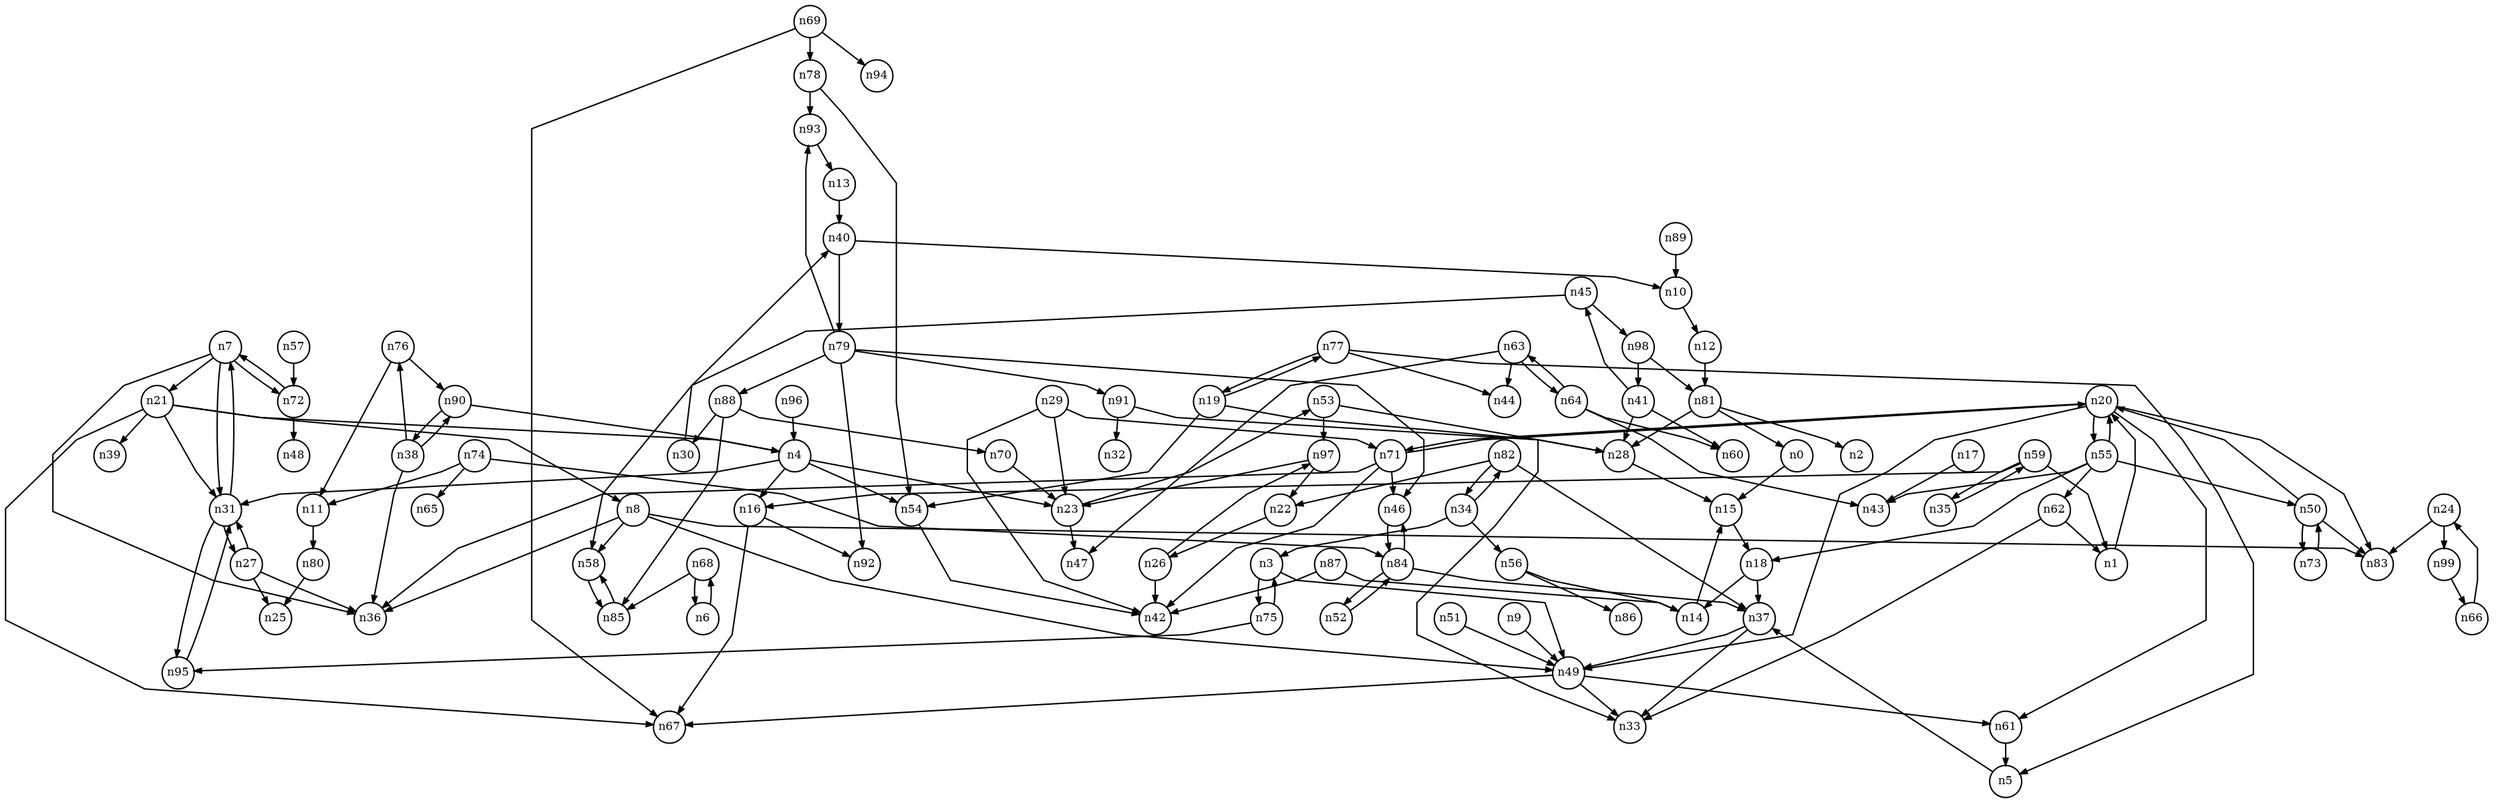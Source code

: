digraph G{
splines=polyline;
ranksep=0.22;
nodesep=0.22;
nodesize=0.32;
fontsize=8
edge [arrowsize=0.5]
node [fontsize=8 shape=circle width=0.32 fixedsize=shape];

n15 -> n18
n0 -> n15
n49 -> n33
n49 -> n61
n49 -> n67
n3 -> n49
n3 -> n75
n16 -> n67
n16 -> n92
n4 -> n16
n4 -> n23
n4 -> n54
n4 -> n31
n23 -> n47
n23 -> n53
n54 -> n42
n37 -> n33
n37 -> n49
n5 -> n37
n68 -> n85
n68 -> n6
n6 -> n68
n21 -> n4
n21 -> n8
n21 -> n39
n21 -> n67
n21 -> n31
n7 -> n21
n7 -> n36
n7 -> n72
n7 -> n31
n72 -> n48
n72 -> n7
n8 -> n36
n8 -> n49
n8 -> n58
n8 -> n83
n58 -> n85
n9 -> n49
n12 -> n81
n10 -> n12
n80 -> n25
n11 -> n80
n81 -> n0
n81 -> n2
n81 -> n28
n14 -> n15
n17 -> n43
n18 -> n14
n18 -> n37
n28 -> n15
n19 -> n28
n19 -> n54
n19 -> n77
n20 -> n49
n20 -> n55
n20 -> n61
n20 -> n71
n20 -> n83
n55 -> n18
n55 -> n43
n55 -> n50
n55 -> n62
n55 -> n20
n61 -> n5
n71 -> n36
n71 -> n42
n71 -> n46
n71 -> n20
n53 -> n33
n53 -> n97
n24 -> n83
n24 -> n99
n99 -> n66
n26 -> n42
n26 -> n97
n97 -> n22
n97 -> n23
n27 -> n25
n27 -> n36
n27 -> n31
n29 -> n23
n29 -> n42
n29 -> n71
n31 -> n7
n31 -> n27
n31 -> n95
n95 -> n31
n34 -> n3
n34 -> n56
n34 -> n82
n56 -> n14
n56 -> n86
n82 -> n22
n82 -> n37
n82 -> n34
n38 -> n36
n38 -> n76
n38 -> n90
n76 -> n11
n76 -> n90
n40 -> n10
n40 -> n79
n79 -> n46
n79 -> n88
n79 -> n91
n79 -> n92
n79 -> n93
n41 -> n28
n41 -> n45
n41 -> n60
n45 -> n58
n45 -> n98
n73 -> n50
n50 -> n73
n50 -> n83
n50 -> n20
n51 -> n49
n84 -> n37
n84 -> n46
n84 -> n52
n52 -> n84
n62 -> n1
n62 -> n33
n57 -> n72
n1 -> n20
n59 -> n1
n59 -> n16
n59 -> n35
n35 -> n59
n63 -> n44
n63 -> n47
n63 -> n64
n64 -> n43
n64 -> n60
n64 -> n63
n66 -> n24
n85 -> n58
n69 -> n67
n69 -> n78
n69 -> n94
n78 -> n54
n78 -> n93
n70 -> n23
n46 -> n84
n74 -> n11
n74 -> n65
n74 -> n84
n75 -> n3
n75 -> n95
n77 -> n5
n77 -> n19
n77 -> n44
n93 -> n13
n88 -> n30
n88 -> n70
n88 -> n85
n91 -> n28
n91 -> n32
n22 -> n26
n87 -> n14
n87 -> n42
n30 -> n40
n89 -> n10
n90 -> n4
n90 -> n38
n13 -> n40
n96 -> n4
n98 -> n41
n98 -> n81
}
